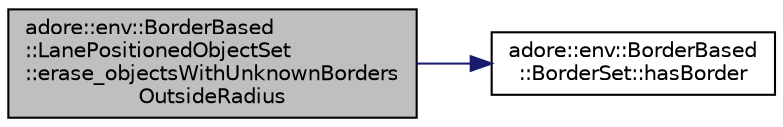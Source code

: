 digraph "adore::env::BorderBased::LanePositionedObjectSet::erase_objectsWithUnknownBordersOutsideRadius"
{
 // LATEX_PDF_SIZE
  edge [fontname="Helvetica",fontsize="10",labelfontname="Helvetica",labelfontsize="10"];
  node [fontname="Helvetica",fontsize="10",shape=record];
  rankdir="LR";
  Node1 [label="adore::env::BorderBased\l::LanePositionedObjectSet\l::erase_objectsWithUnknownBorders\lOutsideRadius",height=0.2,width=0.4,color="black", fillcolor="grey75", style="filled", fontcolor="black",tooltip="Erase objects that are positioned that are outside a specified circle."];
  Node1 -> Node2 [color="midnightblue",fontsize="10",style="solid",fontname="Helvetica"];
  Node2 [label="adore::env::BorderBased\l::BorderSet::hasBorder",height=0.2,width=0.4,color="black", fillcolor="white", style="filled",URL="$classadore_1_1env_1_1BorderBased_1_1BorderSet.html#a7ff4cca867c7286fbf2d7e98f07a2da4",tooltip="check whether a border exists in the set"];
}
